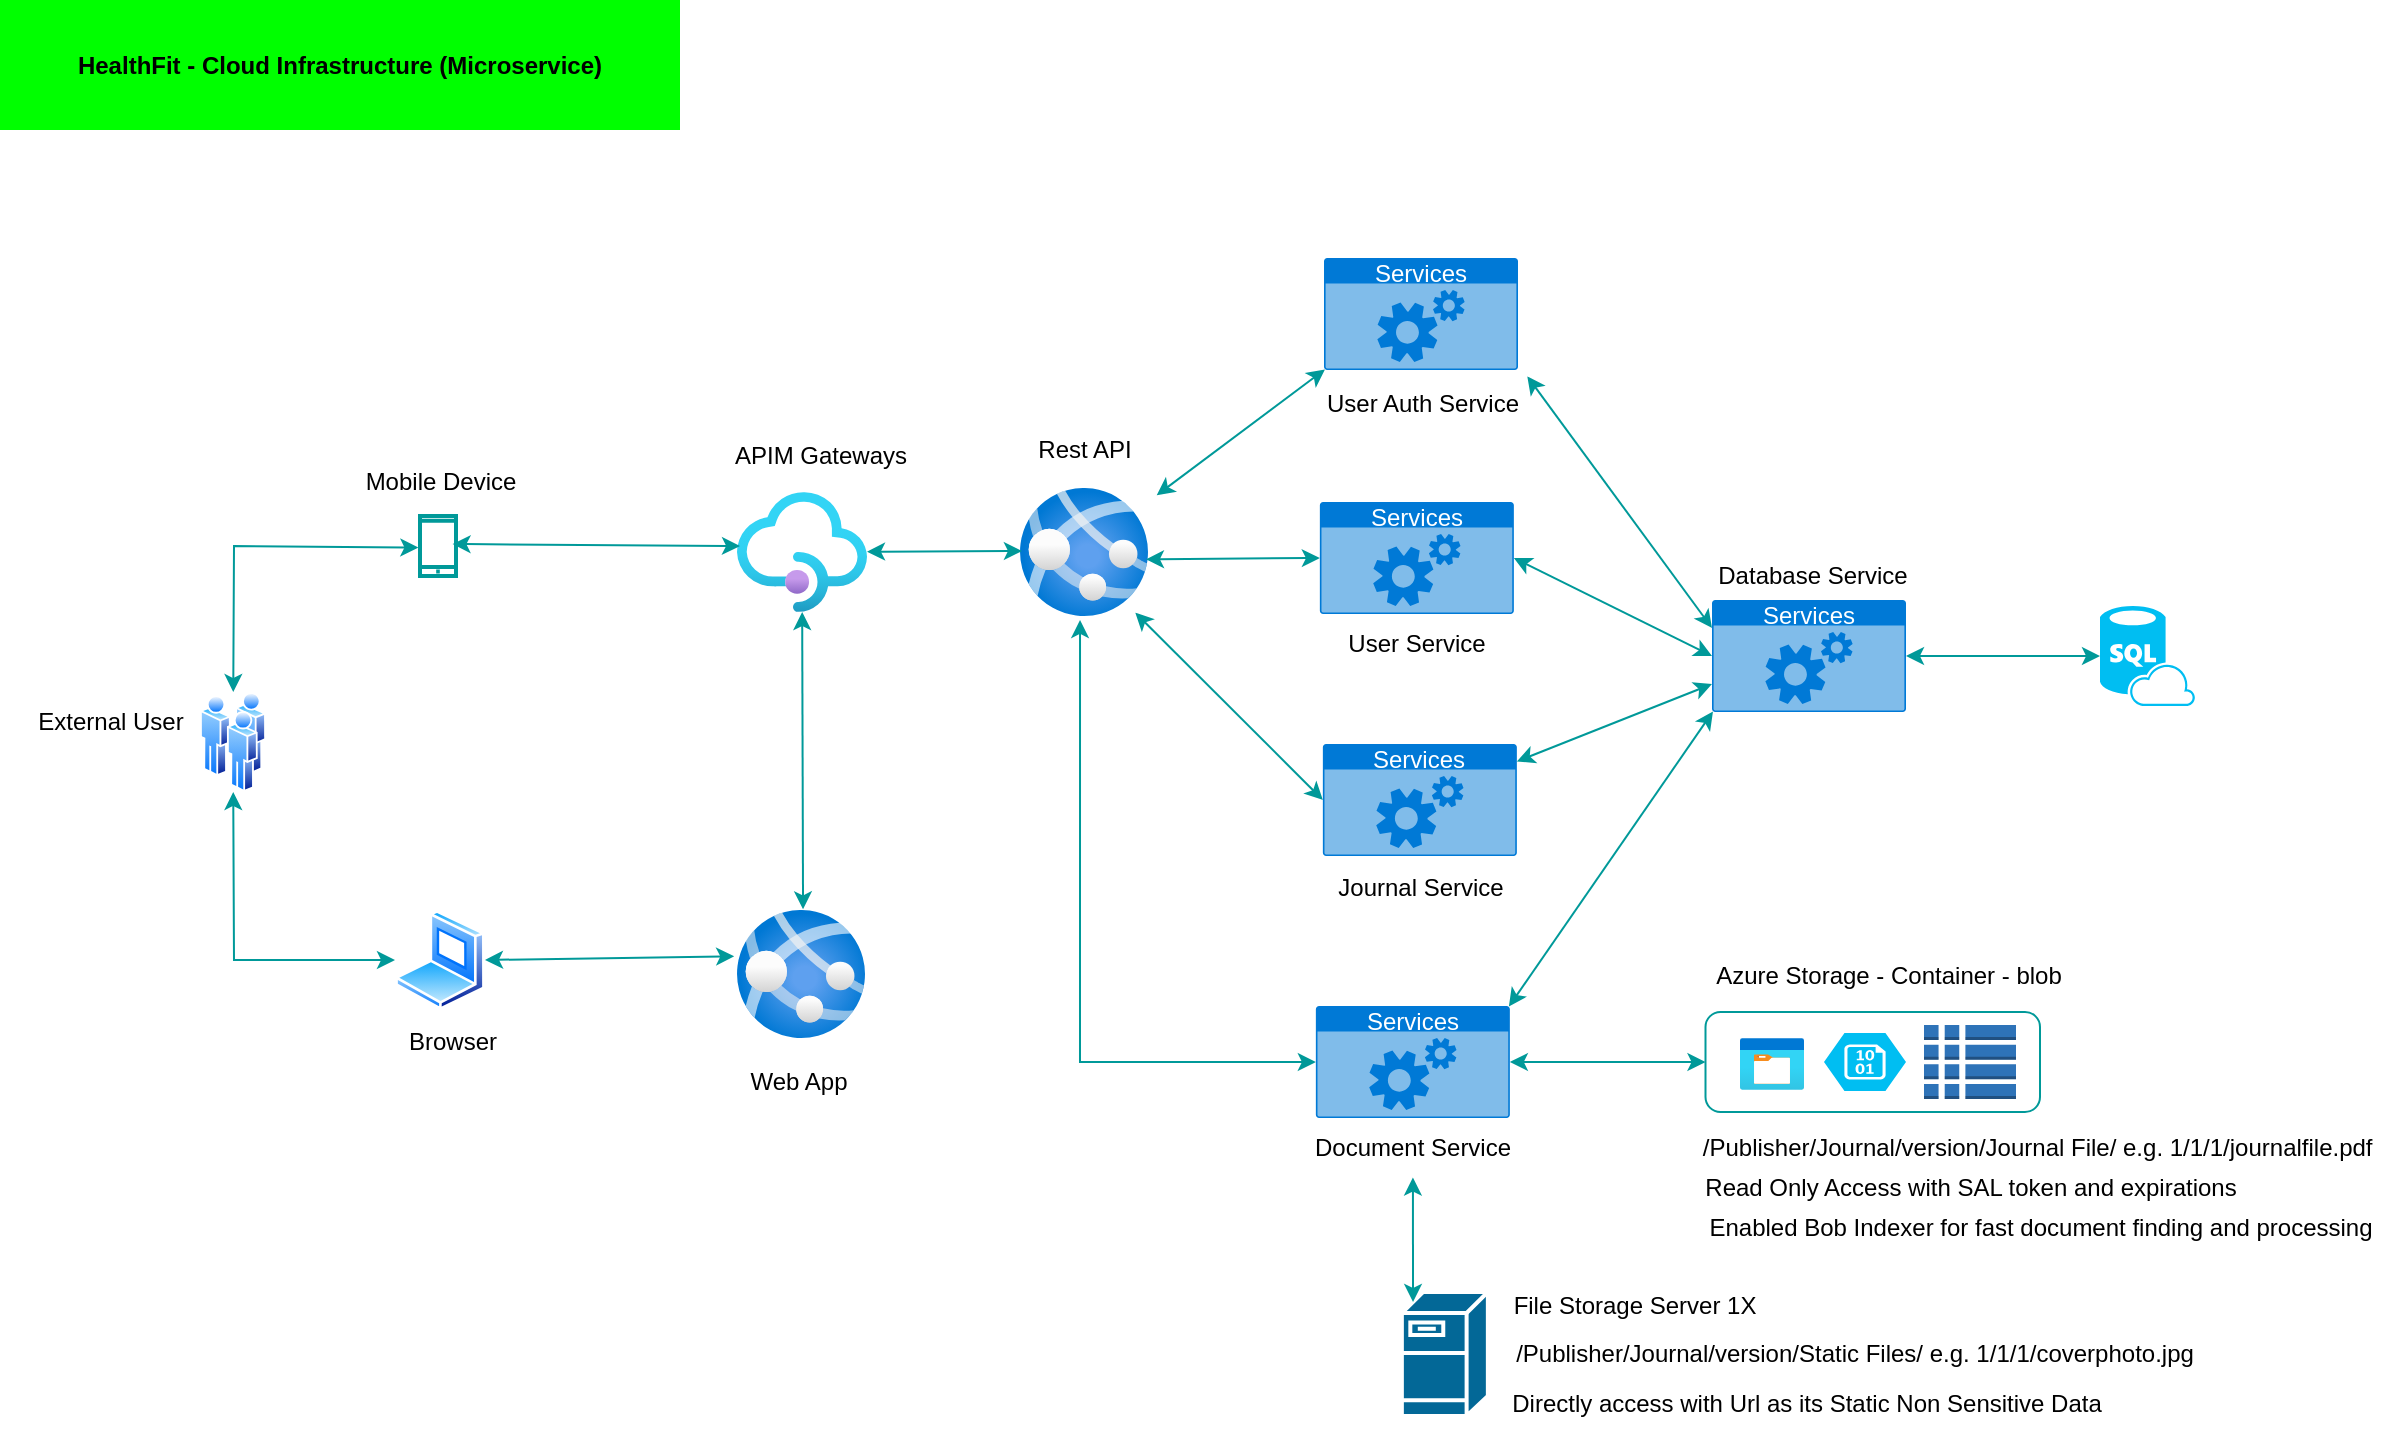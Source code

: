 <mxfile version="21.3.4" type="device">
  <diagram name="Page-1" id="9zt_uhlV35OjN0zecJz6">
    <mxGraphModel dx="2717" dy="753" grid="1" gridSize="10" guides="1" tooltips="1" connect="1" arrows="1" fold="1" page="1" pageScale="1" pageWidth="850" pageHeight="1100" math="0" shadow="0">
      <root>
        <mxCell id="0" />
        <mxCell id="1" parent="0" />
        <mxCell id="bHNSuGKCr-GM2xsOopNB-62" value="" style="endArrow=classic;startArrow=classic;html=1;rounded=0;fillColor=#3399FF;strokeColor=#009999;entryX=0;entryY=0.5;entryDx=0;entryDy=0;" parent="1" source="bHNSuGKCr-GM2xsOopNB-126" edge="1" target="bHNSuGKCr-GM2xsOopNB-130">
          <mxGeometry width="50" height="50" relative="1" as="geometry">
            <mxPoint x="40" y="536" as="sourcePoint" />
            <mxPoint x="80" y="580" as="targetPoint" />
            <Array as="points">
              <mxPoint x="87" y="500" />
            </Array>
          </mxGeometry>
        </mxCell>
        <mxCell id="bHNSuGKCr-GM2xsOopNB-126" value="" style="image;aspect=fixed;perimeter=ellipsePerimeter;html=1;align=center;shadow=0;dashed=0;spacingTop=3;image=img/lib/active_directory/users.svg;strokeColor=#009999;" parent="1" vertex="1">
          <mxGeometry x="70" y="366" width="33" height="50" as="geometry" />
        </mxCell>
        <mxCell id="bHNSuGKCr-GM2xsOopNB-134" value="" style="image;aspect=fixed;html=1;points=[];align=center;fontSize=12;image=img/lib/azure2/compute/App_Services.svg;" parent="1" vertex="1">
          <mxGeometry x="338.5" y="475" width="64" height="64" as="geometry" />
        </mxCell>
        <mxCell id="bHNSuGKCr-GM2xsOopNB-135" value="" style="image;aspect=fixed;html=1;points=[];align=center;fontSize=12;image=img/lib/azure2/compute/App_Services.svg;" parent="1" vertex="1">
          <mxGeometry x="480" y="264" width="64" height="64" as="geometry" />
        </mxCell>
        <mxCell id="bHNSuGKCr-GM2xsOopNB-136" value="" style="image;aspect=fixed;html=1;points=[];align=center;fontSize=12;image=img/lib/azure2/app_services/API_Management_Services.svg;" parent="1" vertex="1">
          <mxGeometry x="338.5" y="266" width="65" height="60" as="geometry" />
        </mxCell>
        <mxCell id="bHNSuGKCr-GM2xsOopNB-137" value="File Storage Server 1X" style="text;html=1;align=center;verticalAlign=middle;resizable=0;points=[];autosize=1;strokeColor=#;fillColor=none;" parent="1" vertex="1">
          <mxGeometry x="717.43" y="658" width="140" height="30" as="geometry" />
        </mxCell>
        <mxCell id="bHNSuGKCr-GM2xsOopNB-138" value="Directly access with Url as its Static Non Sensitive Data" style="text;html=1;align=center;verticalAlign=middle;resizable=0;points=[];autosize=1;strokeColor=#;fillColor=none;" parent="1" vertex="1">
          <mxGeometry x="713.43" y="706.5" width="320" height="30" as="geometry" />
        </mxCell>
        <mxCell id="bHNSuGKCr-GM2xsOopNB-139" value="" style="shape=mxgraph.cisco.servers.fileserver;html=1;pointerEvents=1;dashed=0;fillColor=#036897;strokeColor=#ffffff;strokeWidth=2;verticalLabelPosition=bottom;verticalAlign=top;align=center;outlineConnect=0;" parent="1" vertex="1">
          <mxGeometry x="670.93" y="666" width="43" height="62" as="geometry" />
        </mxCell>
        <mxCell id="bHNSuGKCr-GM2xsOopNB-140" value="/Publisher/Journal/version/Static Files/ e.g. 1/1/1/coverphoto.jpg" style="text;html=1;align=center;verticalAlign=middle;resizable=0;points=[];autosize=1;strokeColor=#;fillColor=none;" parent="1" vertex="1">
          <mxGeometry x="717.43" y="682" width="360" height="30" as="geometry" />
        </mxCell>
        <mxCell id="bHNSuGKCr-GM2xsOopNB-149" value="/Publisher/Journal/version/Journal File/ e.g. 1/1/1/journalfile.pdf&amp;nbsp;" style="text;html=1;align=center;verticalAlign=middle;resizable=0;points=[];autosize=1;strokeColor=#;fillColor=none;" parent="1" vertex="1">
          <mxGeometry x="810" y="578.75" width="360" height="30" as="geometry" />
        </mxCell>
        <mxCell id="bHNSuGKCr-GM2xsOopNB-151" value="Read Only Access with SAL token and expirations" style="text;html=1;align=center;verticalAlign=middle;resizable=0;points=[];autosize=1;strokeColor=#;fillColor=none;" parent="1" vertex="1">
          <mxGeometry x="810" y="598.75" width="290" height="30" as="geometry" />
        </mxCell>
        <mxCell id="bHNSuGKCr-GM2xsOopNB-157" value="Enabled Bob Indexer for fast document finding and processing" style="text;html=1;align=center;verticalAlign=middle;resizable=0;points=[];autosize=1;strokeColor=#;fillColor=none;" parent="1" vertex="1">
          <mxGeometry x="810" y="618.75" width="360" height="30" as="geometry" />
        </mxCell>
        <mxCell id="bHNSuGKCr-GM2xsOopNB-129" value="" style="html=1;verticalLabelPosition=bottom;align=center;labelBackgroundColor=#ffffff;verticalAlign=top;strokeWidth=2;strokeColor=#009999;shadow=0;dashed=0;shape=mxgraph.ios7.icons.smartphone;" parent="1" vertex="1">
          <mxGeometry x="180" y="278" width="18" height="30" as="geometry" />
        </mxCell>
        <mxCell id="bHNSuGKCr-GM2xsOopNB-130" value="" style="image;aspect=fixed;perimeter=ellipsePerimeter;html=1;align=center;shadow=0;dashed=0;spacingTop=3;image=img/lib/active_directory/laptop_client.svg;strokeColor=#009999;" parent="1" vertex="1">
          <mxGeometry x="167.5" y="475" width="45" height="50" as="geometry" />
        </mxCell>
        <mxCell id="bHNSuGKCr-GM2xsOopNB-172" value="Services" style="html=1;whiteSpace=wrap;strokeColor=none;fillColor=#0079D6;labelPosition=center;verticalLabelPosition=middle;verticalAlign=top;align=center;fontSize=12;outlineConnect=0;spacingTop=-6;fontColor=#FFFFFF;sketch=0;shape=mxgraph.sitemap.services;" parent="1" vertex="1">
          <mxGeometry x="631.43" y="392" width="97" height="56" as="geometry" />
        </mxCell>
        <mxCell id="bHNSuGKCr-GM2xsOopNB-185" value="Azure Storage - Container - blob" style="text;html=1;align=center;verticalAlign=middle;resizable=0;points=[];autosize=1;strokeColor=#;fillColor=none;" parent="1" vertex="1">
          <mxGeometry x="814" y="493" width="200" height="30" as="geometry" />
        </mxCell>
        <mxCell id="bHNSuGKCr-GM2xsOopNB-196" value="Services" style="html=1;whiteSpace=wrap;strokeColor=none;fillColor=#0079D6;labelPosition=center;verticalLabelPosition=middle;verticalAlign=top;align=center;fontSize=12;outlineConnect=0;spacingTop=-6;fontColor=#FFFFFF;sketch=0;shape=mxgraph.sitemap.services;" parent="1" vertex="1">
          <mxGeometry x="826" y="320" width="97" height="56" as="geometry" />
        </mxCell>
        <mxCell id="bHNSuGKCr-GM2xsOopNB-197" value="Database Service" style="text;html=1;align=center;verticalAlign=middle;resizable=0;points=[];autosize=1;strokeColor=#;fillColor=none;" parent="1" vertex="1">
          <mxGeometry x="816.25" y="293" width="120" height="30" as="geometry" />
        </mxCell>
        <mxCell id="bHNSuGKCr-GM2xsOopNB-190" value="Services" style="html=1;whiteSpace=wrap;strokeColor=none;fillColor=#0079D6;labelPosition=center;verticalLabelPosition=middle;verticalAlign=top;align=center;fontSize=12;outlineConnect=0;spacingTop=-6;fontColor=#FFFFFF;sketch=0;shape=mxgraph.sitemap.services;" parent="1" vertex="1">
          <mxGeometry x="629.93" y="271" width="97" height="56" as="geometry" />
        </mxCell>
        <mxCell id="bHNSuGKCr-GM2xsOopNB-191" value="User Service" style="text;html=1;align=center;verticalAlign=middle;resizable=0;points=[];autosize=1;strokeColor=#;fillColor=none;" parent="1" vertex="1">
          <mxGeometry x="633.43" y="327" width="90" height="30" as="geometry" />
        </mxCell>
        <mxCell id="bHNSuGKCr-GM2xsOopNB-198" value="Services" style="html=1;whiteSpace=wrap;strokeColor=none;fillColor=#0079D6;labelPosition=center;verticalLabelPosition=middle;verticalAlign=top;align=center;fontSize=12;outlineConnect=0;spacingTop=-6;fontColor=#FFFFFF;sketch=0;shape=mxgraph.sitemap.services;" parent="1" vertex="1">
          <mxGeometry x="632.0" y="149" width="97" height="56" as="geometry" />
        </mxCell>
        <mxCell id="bHNSuGKCr-GM2xsOopNB-199" value="User Auth Service" style="text;html=1;align=center;verticalAlign=middle;resizable=0;points=[];autosize=1;strokeColor=#;fillColor=none;" parent="1" vertex="1">
          <mxGeometry x="620.5" y="207" width="120" height="30" as="geometry" />
        </mxCell>
        <mxCell id="bHNSuGKCr-GM2xsOopNB-206" value="" style="verticalLabelPosition=bottom;html=1;verticalAlign=top;align=center;strokeColor=none;fillColor=#00BEF2;shape=mxgraph.azure.sql_database_sql_azure;" parent="1" vertex="1">
          <mxGeometry x="1020" y="323" width="47.5" height="50" as="geometry" />
        </mxCell>
        <mxCell id="XOguo-oPfblvn3olAEpq-1" value="HealthFit - Cloud Infrastructure (Microservice)" style="text;html=1;strokeColor=none;fillColor=#00FF00;align=center;verticalAlign=middle;whiteSpace=wrap;rounded=0;fontStyle=1" vertex="1" parent="1">
          <mxGeometry x="-30" y="20" width="340" height="65" as="geometry" />
        </mxCell>
        <mxCell id="XOguo-oPfblvn3olAEpq-2" value="Services" style="html=1;whiteSpace=wrap;strokeColor=none;fillColor=#0079D6;labelPosition=center;verticalLabelPosition=middle;verticalAlign=top;align=center;fontSize=12;outlineConnect=0;spacingTop=-6;fontColor=#FFFFFF;sketch=0;shape=mxgraph.sitemap.services;" vertex="1" parent="1">
          <mxGeometry x="627.93" y="523" width="97" height="56" as="geometry" />
        </mxCell>
        <mxCell id="XOguo-oPfblvn3olAEpq-3" value="Journal Service" style="text;html=1;align=center;verticalAlign=middle;resizable=0;points=[];autosize=1;strokeColor=#;fillColor=none;" vertex="1" parent="1">
          <mxGeometry x="624.93" y="449" width="110" height="30" as="geometry" />
        </mxCell>
        <mxCell id="XOguo-oPfblvn3olAEpq-4" value="Document Service" style="text;html=1;align=center;verticalAlign=middle;resizable=0;points=[];autosize=1;strokeColor=#;fillColor=none;" vertex="1" parent="1">
          <mxGeometry x="616.43" y="578.75" width="120" height="30" as="geometry" />
        </mxCell>
        <mxCell id="XOguo-oPfblvn3olAEpq-6" value="" style="endArrow=classic;startArrow=classic;html=1;rounded=0;fillColor=#3399FF;strokeColor=#009999;entryX=-0.045;entryY=0.527;entryDx=0;entryDy=0;entryPerimeter=0;" edge="1" parent="1" source="bHNSuGKCr-GM2xsOopNB-126" target="bHNSuGKCr-GM2xsOopNB-129">
          <mxGeometry width="50" height="50" relative="1" as="geometry">
            <mxPoint x="150" y="322" as="sourcePoint" />
            <mxPoint x="190" y="366" as="targetPoint" />
            <Array as="points">
              <mxPoint x="87" y="293" />
            </Array>
          </mxGeometry>
        </mxCell>
        <mxCell id="XOguo-oPfblvn3olAEpq-7" value="" style="endArrow=classic;startArrow=classic;html=1;rounded=0;fillColor=#3399FF;strokeColor=#009999;exitX=0.904;exitY=0.467;exitDx=0;exitDy=0;exitPerimeter=0;entryX=0.023;entryY=0.45;entryDx=0;entryDy=0;entryPerimeter=0;" edge="1" parent="1" source="bHNSuGKCr-GM2xsOopNB-129" target="bHNSuGKCr-GM2xsOopNB-136">
          <mxGeometry width="50" height="50" relative="1" as="geometry">
            <mxPoint x="160" y="332" as="sourcePoint" />
            <mxPoint x="200" y="376" as="targetPoint" />
            <Array as="points" />
          </mxGeometry>
        </mxCell>
        <mxCell id="XOguo-oPfblvn3olAEpq-8" value="" style="endArrow=classic;startArrow=classic;html=1;rounded=0;fillColor=#3399FF;strokeColor=#009999;entryX=-0.022;entryY=0.361;entryDx=0;entryDy=0;entryPerimeter=0;exitX=1;exitY=0.5;exitDx=0;exitDy=0;" edge="1" parent="1" source="bHNSuGKCr-GM2xsOopNB-130" target="bHNSuGKCr-GM2xsOopNB-134">
          <mxGeometry width="50" height="50" relative="1" as="geometry">
            <mxPoint x="170" y="342" as="sourcePoint" />
            <mxPoint x="210" y="386" as="targetPoint" />
            <Array as="points" />
          </mxGeometry>
        </mxCell>
        <mxCell id="XOguo-oPfblvn3olAEpq-9" value="" style="endArrow=classic;startArrow=classic;html=1;rounded=0;fillColor=#3399FF;strokeColor=#009999;entryX=0.516;entryY=-0.005;entryDx=0;entryDy=0;entryPerimeter=0;" edge="1" parent="1" source="bHNSuGKCr-GM2xsOopNB-136" target="bHNSuGKCr-GM2xsOopNB-134">
          <mxGeometry width="50" height="50" relative="1" as="geometry">
            <mxPoint x="180" y="352" as="sourcePoint" />
            <mxPoint x="220" y="396" as="targetPoint" />
            <Array as="points" />
          </mxGeometry>
        </mxCell>
        <mxCell id="XOguo-oPfblvn3olAEpq-10" value="" style="endArrow=classic;startArrow=classic;html=1;rounded=0;fillColor=#3399FF;strokeColor=#009999;exitX=0.015;exitY=0.492;exitDx=0;exitDy=0;exitPerimeter=0;" edge="1" parent="1" source="bHNSuGKCr-GM2xsOopNB-135" target="bHNSuGKCr-GM2xsOopNB-136">
          <mxGeometry width="50" height="50" relative="1" as="geometry">
            <mxPoint x="190" y="362" as="sourcePoint" />
            <mxPoint x="230" y="406" as="targetPoint" />
            <Array as="points" />
          </mxGeometry>
        </mxCell>
        <mxCell id="XOguo-oPfblvn3olAEpq-11" value="" style="endArrow=classic;startArrow=classic;html=1;rounded=0;fillColor=#3399FF;strokeColor=#009999;exitX=0.469;exitY=1.031;exitDx=0;exitDy=0;exitPerimeter=0;entryX=0;entryY=0.5;entryDx=0;entryDy=0;entryPerimeter=0;" edge="1" parent="1" source="bHNSuGKCr-GM2xsOopNB-135" target="XOguo-oPfblvn3olAEpq-2">
          <mxGeometry width="50" height="50" relative="1" as="geometry">
            <mxPoint x="491" y="305" as="sourcePoint" />
            <mxPoint x="414" y="306" as="targetPoint" />
            <Array as="points">
              <mxPoint x="510" y="551" />
            </Array>
          </mxGeometry>
        </mxCell>
        <mxCell id="XOguo-oPfblvn3olAEpq-12" value="" style="endArrow=classic;startArrow=classic;html=1;rounded=0;fillColor=#3399FF;strokeColor=#009999;exitX=0;exitY=0.5;exitDx=0;exitDy=0;exitPerimeter=0;entryX=0.901;entryY=0.974;entryDx=0;entryDy=0;entryPerimeter=0;" edge="1" parent="1" source="bHNSuGKCr-GM2xsOopNB-172" target="bHNSuGKCr-GM2xsOopNB-135">
          <mxGeometry width="50" height="50" relative="1" as="geometry">
            <mxPoint x="501" y="315" as="sourcePoint" />
            <mxPoint x="424" y="316" as="targetPoint" />
            <Array as="points" />
          </mxGeometry>
        </mxCell>
        <mxCell id="XOguo-oPfblvn3olAEpq-13" value="" style="endArrow=classic;startArrow=classic;html=1;rounded=0;fillColor=#3399FF;strokeColor=#009999;exitX=0;exitY=0.5;exitDx=0;exitDy=0;exitPerimeter=0;entryX=0.984;entryY=0.557;entryDx=0;entryDy=0;entryPerimeter=0;" edge="1" parent="1" source="bHNSuGKCr-GM2xsOopNB-190" target="bHNSuGKCr-GM2xsOopNB-135">
          <mxGeometry width="50" height="50" relative="1" as="geometry">
            <mxPoint x="511" y="325" as="sourcePoint" />
            <mxPoint x="434" y="326" as="targetPoint" />
            <Array as="points" />
          </mxGeometry>
        </mxCell>
        <mxCell id="XOguo-oPfblvn3olAEpq-14" value="" style="endArrow=classic;startArrow=classic;html=1;rounded=0;fillColor=#3399FF;strokeColor=#009999;exitX=1.068;exitY=0.057;exitDx=0;exitDy=0;exitPerimeter=0;entryX=0.005;entryY=0.995;entryDx=0;entryDy=0;entryPerimeter=0;" edge="1" parent="1" source="bHNSuGKCr-GM2xsOopNB-135" target="bHNSuGKCr-GM2xsOopNB-198">
          <mxGeometry width="50" height="50" relative="1" as="geometry">
            <mxPoint x="521" y="335" as="sourcePoint" />
            <mxPoint x="444" y="336" as="targetPoint" />
            <Array as="points" />
          </mxGeometry>
        </mxCell>
        <mxCell id="XOguo-oPfblvn3olAEpq-15" value="" style="endArrow=classic;startArrow=classic;html=1;rounded=0;fillColor=#3399FF;strokeColor=#009999;entryX=0.13;entryY=0.08;entryDx=0;entryDy=0;entryPerimeter=0;" edge="1" parent="1" source="XOguo-oPfblvn3olAEpq-4" target="bHNSuGKCr-GM2xsOopNB-139">
          <mxGeometry width="50" height="50" relative="1" as="geometry">
            <mxPoint x="531" y="345" as="sourcePoint" />
            <mxPoint x="454" y="346" as="targetPoint" />
            <Array as="points" />
          </mxGeometry>
        </mxCell>
        <mxCell id="XOguo-oPfblvn3olAEpq-16" value="" style="endArrow=classic;startArrow=classic;html=1;rounded=0;fillColor=#3399FF;strokeColor=#009999;exitX=0;exitY=0.5;exitDx=0;exitDy=0;entryX=1;entryY=0.5;entryDx=0;entryDy=0;entryPerimeter=0;" edge="1" parent="1" source="bHNSuGKCr-GM2xsOopNB-152" target="XOguo-oPfblvn3olAEpq-2">
          <mxGeometry width="50" height="50" relative="1" as="geometry">
            <mxPoint x="541" y="355" as="sourcePoint" />
            <mxPoint x="464" y="356" as="targetPoint" />
            <Array as="points" />
          </mxGeometry>
        </mxCell>
        <mxCell id="XOguo-oPfblvn3olAEpq-17" value="" style="endArrow=classic;startArrow=classic;html=1;rounded=0;fillColor=#3399FF;strokeColor=#009999;exitX=0;exitY=0.25;exitDx=0;exitDy=0;exitPerimeter=0;entryX=0.943;entryY=0.04;entryDx=0;entryDy=0;entryPerimeter=0;" edge="1" parent="1" source="bHNSuGKCr-GM2xsOopNB-196" target="bHNSuGKCr-GM2xsOopNB-199">
          <mxGeometry width="50" height="50" relative="1" as="geometry">
            <mxPoint x="867" y="237" as="sourcePoint" />
            <mxPoint x="790" y="238" as="targetPoint" />
            <Array as="points" />
          </mxGeometry>
        </mxCell>
        <mxCell id="XOguo-oPfblvn3olAEpq-18" value="" style="endArrow=classic;startArrow=classic;html=1;rounded=0;fillColor=#3399FF;strokeColor=#009999;exitX=0;exitY=0.5;exitDx=0;exitDy=0;exitPerimeter=0;entryX=1;entryY=0.5;entryDx=0;entryDy=0;entryPerimeter=0;" edge="1" parent="1" source="bHNSuGKCr-GM2xsOopNB-196" target="bHNSuGKCr-GM2xsOopNB-190">
          <mxGeometry width="50" height="50" relative="1" as="geometry">
            <mxPoint x="777" y="366" as="sourcePoint" />
            <mxPoint x="700" y="367" as="targetPoint" />
            <Array as="points" />
          </mxGeometry>
        </mxCell>
        <mxCell id="XOguo-oPfblvn3olAEpq-19" value="" style="endArrow=classic;startArrow=classic;html=1;rounded=0;fillColor=#3399FF;strokeColor=#009999;exitX=0;exitY=0.75;exitDx=0;exitDy=0;exitPerimeter=0;" edge="1" parent="1" source="bHNSuGKCr-GM2xsOopNB-196" target="bHNSuGKCr-GM2xsOopNB-172">
          <mxGeometry width="50" height="50" relative="1" as="geometry">
            <mxPoint x="887" y="430" as="sourcePoint" />
            <mxPoint x="810" y="431" as="targetPoint" />
            <Array as="points" />
          </mxGeometry>
        </mxCell>
        <mxCell id="XOguo-oPfblvn3olAEpq-20" value="" style="endArrow=classic;startArrow=classic;html=1;rounded=0;fillColor=#3399FF;strokeColor=#009999;exitX=0.005;exitY=0.995;exitDx=0;exitDy=0;exitPerimeter=0;entryX=0.995;entryY=0.005;entryDx=0;entryDy=0;entryPerimeter=0;" edge="1" parent="1" source="bHNSuGKCr-GM2xsOopNB-196" target="XOguo-oPfblvn3olAEpq-2">
          <mxGeometry width="50" height="50" relative="1" as="geometry">
            <mxPoint x="826" y="473" as="sourcePoint" />
            <mxPoint x="749" y="474" as="targetPoint" />
            <Array as="points" />
          </mxGeometry>
        </mxCell>
        <mxCell id="XOguo-oPfblvn3olAEpq-21" value="" style="endArrow=classic;startArrow=classic;html=1;rounded=0;fillColor=#3399FF;strokeColor=#009999;exitX=0;exitY=0.5;exitDx=0;exitDy=0;exitPerimeter=0;entryX=1;entryY=0.5;entryDx=0;entryDy=0;entryPerimeter=0;" edge="1" parent="1" source="bHNSuGKCr-GM2xsOopNB-206" target="bHNSuGKCr-GM2xsOopNB-196">
          <mxGeometry width="50" height="50" relative="1" as="geometry">
            <mxPoint x="1042.25" y="419.47" as="sourcePoint" />
            <mxPoint x="965.25" y="420.47" as="targetPoint" />
            <Array as="points" />
          </mxGeometry>
        </mxCell>
        <mxCell id="XOguo-oPfblvn3olAEpq-25" value="" style="group" vertex="1" connectable="0" parent="1">
          <mxGeometry x="822.75" y="526" width="167.25" height="50" as="geometry" />
        </mxCell>
        <mxCell id="bHNSuGKCr-GM2xsOopNB-152" value="" style="rounded=1;whiteSpace=wrap;html=1;strokeColor=#009999;" parent="XOguo-oPfblvn3olAEpq-25" vertex="1">
          <mxGeometry width="167.25" height="50" as="geometry" />
        </mxCell>
        <mxCell id="XOguo-oPfblvn3olAEpq-22" value="" style="image;aspect=fixed;html=1;points=[];align=center;fontSize=12;image=img/lib/azure2/general/Storage_Container.svg;" vertex="1" parent="XOguo-oPfblvn3olAEpq-25">
          <mxGeometry x="17.25" y="13" width="32" height="26" as="geometry" />
        </mxCell>
        <mxCell id="XOguo-oPfblvn3olAEpq-23" value="" style="verticalLabelPosition=bottom;html=1;verticalAlign=top;align=center;strokeColor=none;fillColor=#00BEF2;shape=mxgraph.azure.storage_blob;" vertex="1" parent="XOguo-oPfblvn3olAEpq-25">
          <mxGeometry x="59.25" y="10.5" width="41" height="29" as="geometry" />
        </mxCell>
        <mxCell id="XOguo-oPfblvn3olAEpq-24" value="" style="outlineConnect=0;dashed=0;verticalLabelPosition=bottom;verticalAlign=top;align=center;html=1;shape=mxgraph.aws3.global_secondary_index;fillColor=#2E73B8;gradientColor=none;" vertex="1" parent="XOguo-oPfblvn3olAEpq-25">
          <mxGeometry x="109.25" y="6.5" width="46" height="37" as="geometry" />
        </mxCell>
        <mxCell id="XOguo-oPfblvn3olAEpq-26" value="External User" style="text;html=1;align=center;verticalAlign=middle;resizable=0;points=[];autosize=1;strokeColor=#;fillColor=none;" vertex="1" parent="1">
          <mxGeometry x="-25" y="366" width="100" height="30" as="geometry" />
        </mxCell>
        <mxCell id="XOguo-oPfblvn3olAEpq-27" value="Mobile Device" style="text;html=1;align=center;verticalAlign=middle;resizable=0;points=[];autosize=1;strokeColor=#;fillColor=none;" vertex="1" parent="1">
          <mxGeometry x="140" y="246" width="100" height="30" as="geometry" />
        </mxCell>
        <mxCell id="XOguo-oPfblvn3olAEpq-28" value="Browser" style="text;html=1;align=center;verticalAlign=middle;resizable=0;points=[];autosize=1;strokeColor=#;fillColor=none;" vertex="1" parent="1">
          <mxGeometry x="161" y="526" width="70" height="30" as="geometry" />
        </mxCell>
        <mxCell id="XOguo-oPfblvn3olAEpq-29" value="APIM Gateways" style="text;html=1;align=center;verticalAlign=middle;resizable=0;points=[];autosize=1;strokeColor=#;fillColor=none;" vertex="1" parent="1">
          <mxGeometry x="325" y="233" width="110" height="30" as="geometry" />
        </mxCell>
        <mxCell id="XOguo-oPfblvn3olAEpq-30" value="Web App" style="text;html=1;align=center;verticalAlign=middle;resizable=0;points=[];autosize=1;strokeColor=#;fillColor=none;" vertex="1" parent="1">
          <mxGeometry x="333.5" y="546" width="70" height="30" as="geometry" />
        </mxCell>
        <mxCell id="XOguo-oPfblvn3olAEpq-31" value="Rest API" style="text;html=1;align=center;verticalAlign=middle;resizable=0;points=[];autosize=1;strokeColor=#;fillColor=none;" vertex="1" parent="1">
          <mxGeometry x="477" y="230" width="70" height="30" as="geometry" />
        </mxCell>
      </root>
    </mxGraphModel>
  </diagram>
</mxfile>
